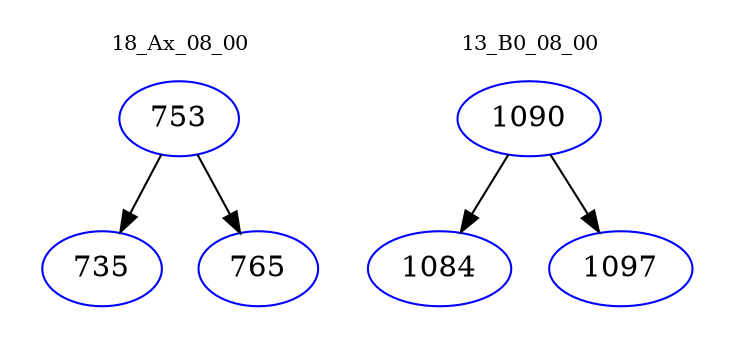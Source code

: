 digraph{
subgraph cluster_0 {
color = white
label = "18_Ax_08_00";
fontsize=10;
T0_753 [label="753", color="blue"]
T0_753 -> T0_735 [color="black"]
T0_735 [label="735", color="blue"]
T0_753 -> T0_765 [color="black"]
T0_765 [label="765", color="blue"]
}
subgraph cluster_1 {
color = white
label = "13_B0_08_00";
fontsize=10;
T1_1090 [label="1090", color="blue"]
T1_1090 -> T1_1084 [color="black"]
T1_1084 [label="1084", color="blue"]
T1_1090 -> T1_1097 [color="black"]
T1_1097 [label="1097", color="blue"]
}
}

